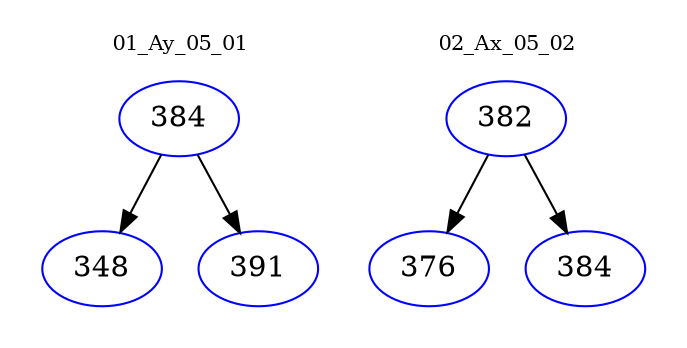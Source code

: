 digraph{
subgraph cluster_0 {
color = white
label = "01_Ay_05_01";
fontsize=10;
T0_384 [label="384", color="blue"]
T0_384 -> T0_348 [color="black"]
T0_348 [label="348", color="blue"]
T0_384 -> T0_391 [color="black"]
T0_391 [label="391", color="blue"]
}
subgraph cluster_1 {
color = white
label = "02_Ax_05_02";
fontsize=10;
T1_382 [label="382", color="blue"]
T1_382 -> T1_376 [color="black"]
T1_376 [label="376", color="blue"]
T1_382 -> T1_384 [color="black"]
T1_384 [label="384", color="blue"]
}
}
